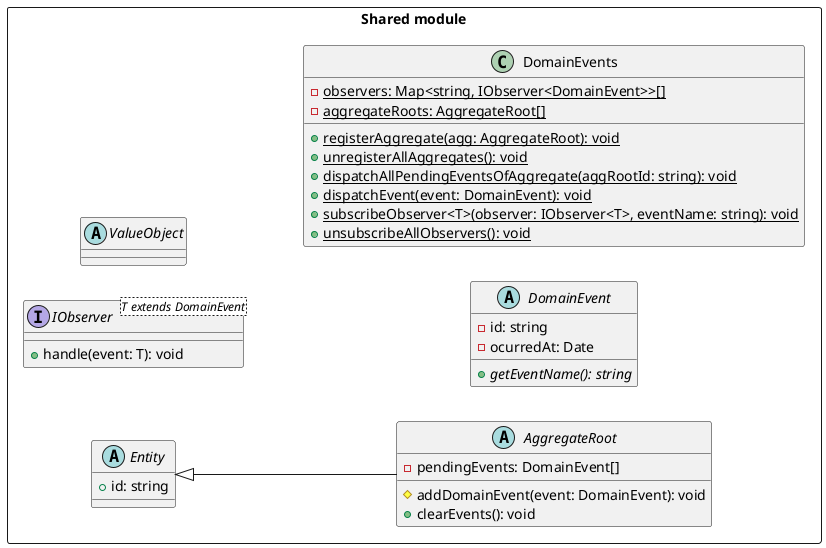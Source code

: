 @startuml system_server_shared-module_domain

left to right direction

skinparam classAttributeIconSize 10
skinparam shadowing false
' skinparam genericDisplay old
' skinparam linetype ortho
' skinparam groupInheritance 1

package "Shared module" <<Rectangle>> {
  interface IObserver<T extends DomainEvent> {
    + handle(event: T): void
  }
  abstract AggregateRoot extends Entity {
    - pendingEvents: DomainEvent[]
    # addDomainEvent(event: DomainEvent): void
    + clearEvents(): void
  }
  abstract Entity {
    + id: string
  }
  abstract ValueObject {}
  abstract DomainEvent {
    - id: string
    - ocurredAt: Date
    {abstract} + getEventName(): string
  }
  class DomainEvents {
    {static} - observers: Map<string, IObserver<DomainEvent>>[]
    {static} - aggregateRoots: AggregateRoot[]
    {static} + registerAggregate(agg: AggregateRoot): void
    {static} + unregisterAllAggregates(): void
    {static} + dispatchAllPendingEventsOfAggregate(aggRootId: string): void
    {static} + dispatchEvent(event: DomainEvent): void
    {static} + subscribeObserver<T>(observer: IObserver<T>, eventName: string): void
    {static} + unsubscribeAllObservers(): void
  }
}

@enduml